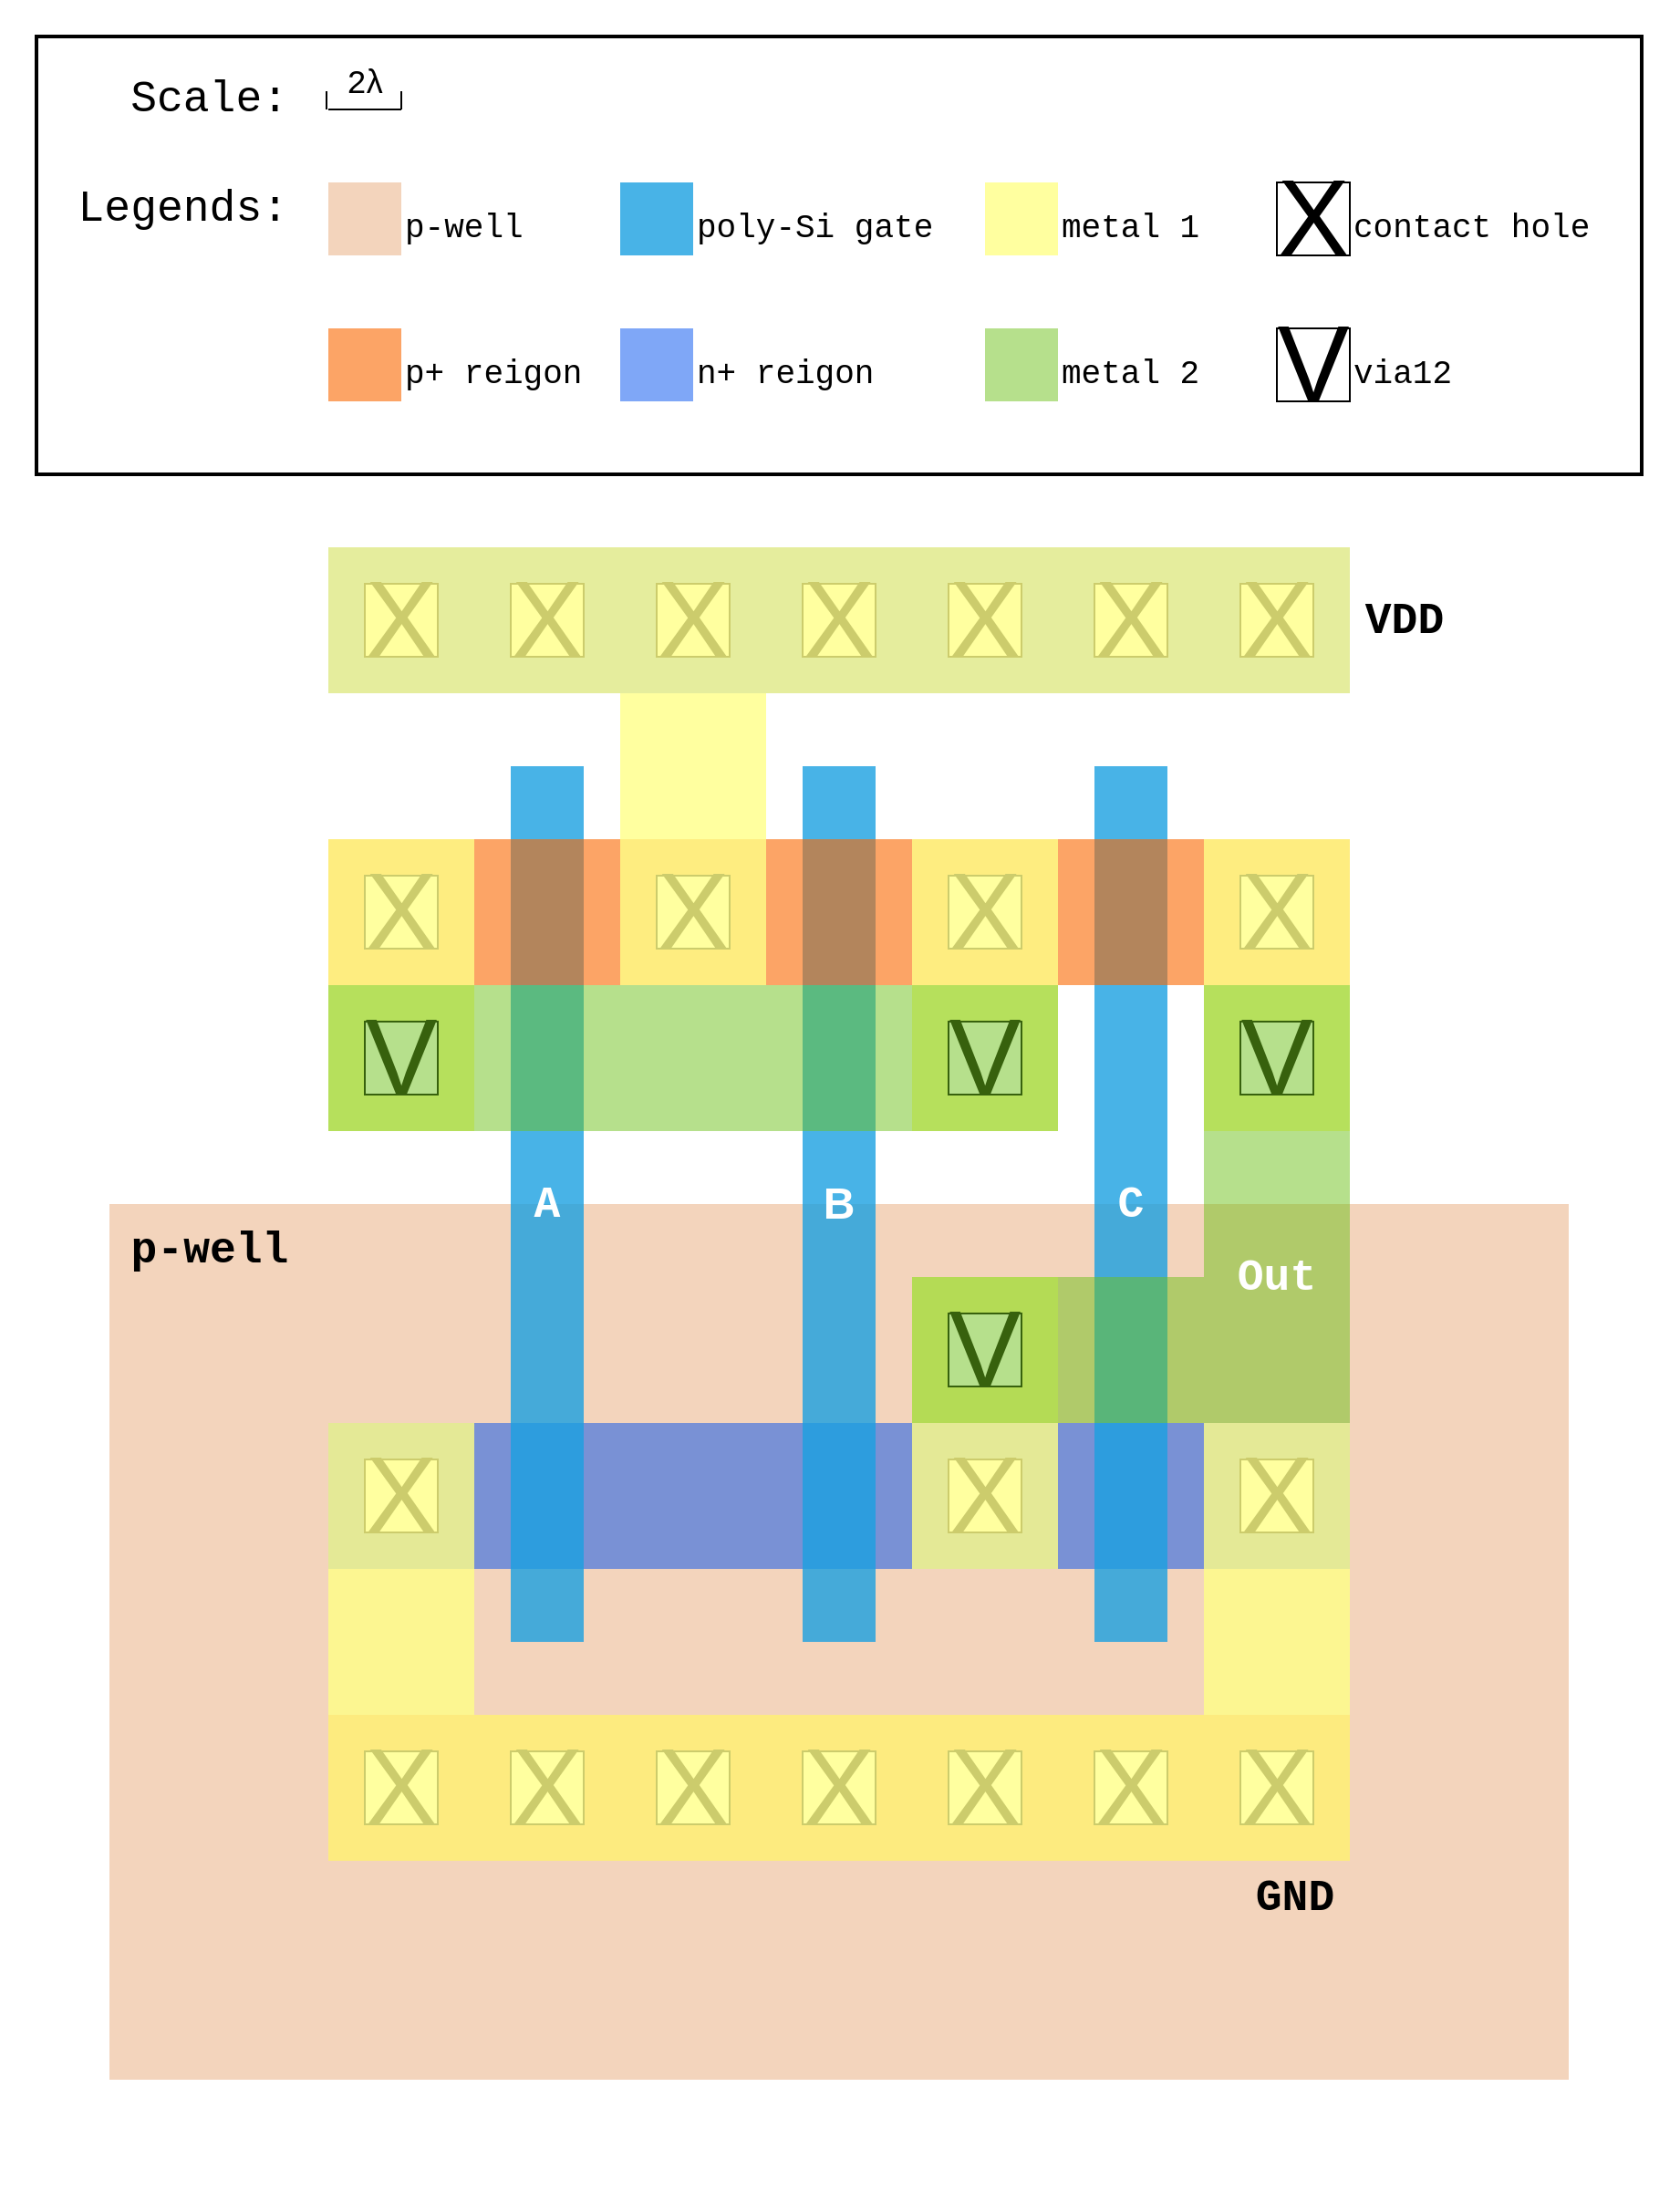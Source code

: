 <mxfile version="20.0.4" type="github">
  <diagram id="UjBWyq6lN_wpWJ8CEsgR" name="Page-1">
    <mxGraphModel dx="1896" dy="1083" grid="1" gridSize="10" guides="1" tooltips="1" connect="1" arrows="1" fold="1" page="1" pageScale="1" pageWidth="850" pageHeight="1100" math="0" shadow="0">
      <root>
        <mxCell id="0" />
        <mxCell id="1" parent="0" />
        <mxCell id="-VWM9IZ5B38HK7dgKO4f-399" value="" style="rounded=0;whiteSpace=wrap;html=1;fontFamily=Courier New;fontSize=18;fontColor=#000000;fillColor=none;strokeWidth=2;" vertex="1" parent="1">
          <mxGeometry x="80" y="320" width="880" height="240" as="geometry" />
        </mxCell>
        <mxCell id="-VWM9IZ5B38HK7dgKO4f-377" value="&lt;font style=&quot;font-size: 59px;&quot;&gt;V&lt;/font&gt;" style="rounded=0;whiteSpace=wrap;html=1;glass=0;strokeColor=default;" vertex="1" parent="1">
          <mxGeometry x="760" y="480" width="40" height="40" as="geometry" />
        </mxCell>
        <mxCell id="-VWM9IZ5B38HK7dgKO4f-378" value="&lt;font style=&quot;font-size: 59px;&quot;&gt;X&lt;/font&gt;" style="rounded=0;whiteSpace=wrap;html=1;glass=0;strokeColor=default;" vertex="1" parent="1">
          <mxGeometry x="760" y="400" width="40" height="40" as="geometry" />
        </mxCell>
        <mxCell id="-VWM9IZ5B38HK7dgKO4f-379" value="" style="endArrow=none;html=1;rounded=0;" edge="1" parent="1">
          <mxGeometry width="50" height="50" relative="1" as="geometry">
            <mxPoint x="240" y="360" as="sourcePoint" />
            <mxPoint x="280" y="360" as="targetPoint" />
          </mxGeometry>
        </mxCell>
        <mxCell id="-VWM9IZ5B38HK7dgKO4f-380" value="" style="endArrow=none;html=1;rounded=0;" edge="1" parent="1">
          <mxGeometry width="50" height="50" relative="1" as="geometry">
            <mxPoint x="280" y="360" as="sourcePoint" />
            <mxPoint x="280" y="350" as="targetPoint" />
          </mxGeometry>
        </mxCell>
        <mxCell id="-VWM9IZ5B38HK7dgKO4f-381" value="" style="endArrow=none;html=1;rounded=0;" edge="1" parent="1">
          <mxGeometry width="50" height="50" relative="1" as="geometry">
            <mxPoint x="239" y="350" as="sourcePoint" />
            <mxPoint x="239" y="360" as="targetPoint" />
          </mxGeometry>
        </mxCell>
        <mxCell id="-VWM9IZ5B38HK7dgKO4f-382" value="Scale:" style="text;html=1;strokeColor=none;fillColor=none;align=right;verticalAlign=middle;whiteSpace=wrap;rounded=0;fontFamily=Courier New;fontSize=24;fontColor=#000000;opacity=60;" vertex="1" parent="1">
          <mxGeometry x="100" y="340" width="120" height="30" as="geometry" />
        </mxCell>
        <mxCell id="-VWM9IZ5B38HK7dgKO4f-383" value="Legends:" style="text;html=1;strokeColor=none;fillColor=none;align=right;verticalAlign=middle;whiteSpace=wrap;rounded=0;fontFamily=Courier New;fontSize=24;fontColor=#000000;opacity=60;" vertex="1" parent="1">
          <mxGeometry x="100" y="400" width="120" height="30" as="geometry" />
        </mxCell>
        <mxCell id="-VWM9IZ5B38HK7dgKO4f-384" value="&lt;font style=&quot;font-size: 18px;&quot;&gt;2&lt;span style=&quot;background-color: rgb(255, 255, 255); font-family: sans-serif; text-align: start;&quot;&gt;λ&lt;/span&gt;&lt;/font&gt;" style="text;html=1;strokeColor=none;fillColor=none;align=center;verticalAlign=middle;whiteSpace=wrap;rounded=0;fontFamily=Courier New;fontSize=24;fontColor=#000000;opacity=60;" vertex="1" parent="1">
          <mxGeometry x="230" y="330" width="60" height="30" as="geometry" />
        </mxCell>
        <mxCell id="-VWM9IZ5B38HK7dgKO4f-385" value="" style="rounded=0;whiteSpace=wrap;html=1;fillColor=#E8AA7B;strokeColor=none;glass=0;opacity=50;" vertex="1" parent="1">
          <mxGeometry x="240" y="400" width="40" height="40" as="geometry" />
        </mxCell>
        <mxCell id="-VWM9IZ5B38HK7dgKO4f-386" value="p-well" style="text;html=1;strokeColor=none;fillColor=none;align=left;verticalAlign=middle;whiteSpace=wrap;rounded=0;fontFamily=Courier New;fontSize=18;fontColor=#000000;opacity=60;" vertex="1" parent="1">
          <mxGeometry x="280" y="410" width="80" height="30" as="geometry" />
        </mxCell>
        <mxCell id="-VWM9IZ5B38HK7dgKO4f-387" value="&lt;h1&gt;&lt;br&gt;&lt;/h1&gt;" style="rounded=0;whiteSpace=wrap;html=1;fillColor=#1ba1e2;strokeColor=none;glass=0;opacity=80;fontColor=#ffffff;" vertex="1" parent="1">
          <mxGeometry x="400" y="400" width="40" height="40" as="geometry" />
        </mxCell>
        <mxCell id="-VWM9IZ5B38HK7dgKO4f-388" value="poly-Si gate" style="text;html=1;strokeColor=none;fillColor=none;align=left;verticalAlign=middle;whiteSpace=wrap;rounded=0;fontFamily=Courier New;fontSize=18;fontColor=#000000;opacity=60;" vertex="1" parent="1">
          <mxGeometry x="440" y="410" width="160" height="30" as="geometry" />
        </mxCell>
        <mxCell id="-VWM9IZ5B38HK7dgKO4f-389" value="" style="rounded=0;whiteSpace=wrap;html=1;fillColor=#fa6800;strokeColor=none;glass=0;opacity=60;fontColor=#000000;" vertex="1" parent="1">
          <mxGeometry x="240" y="480" width="40" height="40" as="geometry" />
        </mxCell>
        <mxCell id="-VWM9IZ5B38HK7dgKO4f-390" value="p+ reigon" style="text;html=1;strokeColor=none;fillColor=none;align=left;verticalAlign=middle;whiteSpace=wrap;rounded=0;fontFamily=Courier New;fontSize=18;fontColor=#000000;opacity=60;" vertex="1" parent="1">
          <mxGeometry x="280" y="490" width="100" height="30" as="geometry" />
        </mxCell>
        <mxCell id="-VWM9IZ5B38HK7dgKO4f-391" value="" style="rounded=0;whiteSpace=wrap;html=1;fillColor=#0050ef;strokeColor=none;glass=0;opacity=50;fontColor=#ffffff;" vertex="1" parent="1">
          <mxGeometry x="400" y="480" width="40" height="40" as="geometry" />
        </mxCell>
        <mxCell id="-VWM9IZ5B38HK7dgKO4f-392" value="n+ reigon" style="text;html=1;strokeColor=none;fillColor=none;align=left;verticalAlign=middle;whiteSpace=wrap;rounded=0;fontFamily=Courier New;fontSize=18;fontColor=#000000;opacity=60;" vertex="1" parent="1">
          <mxGeometry x="440" y="490" width="100" height="30" as="geometry" />
        </mxCell>
        <mxCell id="-VWM9IZ5B38HK7dgKO4f-393" value="" style="rounded=0;whiteSpace=wrap;html=1;fillColor=#ffff88;strokeColor=none;glass=0;textOpacity=80;opacity=80;" vertex="1" parent="1">
          <mxGeometry x="600" y="400" width="40" height="40" as="geometry" />
        </mxCell>
        <mxCell id="-VWM9IZ5B38HK7dgKO4f-394" value="metal 1" style="text;html=1;strokeColor=none;fillColor=none;align=left;verticalAlign=middle;whiteSpace=wrap;rounded=0;fontFamily=Courier New;fontSize=18;fontColor=#000000;opacity=60;" vertex="1" parent="1">
          <mxGeometry x="640" y="410" width="100" height="30" as="geometry" />
        </mxCell>
        <mxCell id="-VWM9IZ5B38HK7dgKO4f-395" value="" style="rounded=0;whiteSpace=wrap;html=1;fillColor=#6EC21A;strokeColor=none;glass=0;textOpacity=80;opacity=50;fontColor=#ffffff;" vertex="1" parent="1">
          <mxGeometry x="600" y="480" width="40" height="40" as="geometry" />
        </mxCell>
        <mxCell id="-VWM9IZ5B38HK7dgKO4f-396" value="metal 2" style="text;html=1;strokeColor=none;fillColor=none;align=left;verticalAlign=middle;whiteSpace=wrap;rounded=0;fontFamily=Courier New;fontSize=18;fontColor=#000000;opacity=60;" vertex="1" parent="1">
          <mxGeometry x="640" y="490" width="100" height="30" as="geometry" />
        </mxCell>
        <mxCell id="-VWM9IZ5B38HK7dgKO4f-397" value="contact hole" style="text;html=1;strokeColor=none;fillColor=none;align=left;verticalAlign=middle;whiteSpace=wrap;rounded=0;fontFamily=Courier New;fontSize=18;fontColor=#000000;opacity=60;" vertex="1" parent="1">
          <mxGeometry x="800" y="410" width="140" height="30" as="geometry" />
        </mxCell>
        <mxCell id="-VWM9IZ5B38HK7dgKO4f-398" value="via12" style="text;html=1;strokeColor=none;fillColor=none;align=left;verticalAlign=middle;whiteSpace=wrap;rounded=0;fontFamily=Courier New;fontSize=18;fontColor=#000000;opacity=60;" vertex="1" parent="1">
          <mxGeometry x="800" y="490" width="140" height="30" as="geometry" />
        </mxCell>
        <mxCell id="-VWM9IZ5B38HK7dgKO4f-400" value="" style="rounded=0;whiteSpace=wrap;html=1;fillColor=#E8AA7B;strokeColor=none;glass=0;opacity=50;" vertex="1" parent="1">
          <mxGeometry x="120" y="960" width="800" height="480" as="geometry" />
        </mxCell>
        <mxCell id="-VWM9IZ5B38HK7dgKO4f-401" value="" style="rounded=0;whiteSpace=wrap;html=1;fillColor=#0050ef;strokeColor=none;glass=0;opacity=50;fontColor=#ffffff;" vertex="1" parent="1">
          <mxGeometry x="240" y="1080" width="560" height="80" as="geometry" />
        </mxCell>
        <mxCell id="-VWM9IZ5B38HK7dgKO4f-402" value="&lt;font style=&quot;font-size: 59px;&quot;&gt;X&lt;/font&gt;" style="rounded=0;whiteSpace=wrap;html=1;glass=0;strokeColor=default;" vertex="1" parent="1">
          <mxGeometry x="260" y="1100" width="40" height="40" as="geometry" />
        </mxCell>
        <mxCell id="-VWM9IZ5B38HK7dgKO4f-403" value="" style="rounded=0;whiteSpace=wrap;html=1;fillColor=#ffff88;strokeColor=none;glass=0;textOpacity=80;opacity=80;" vertex="1" parent="1">
          <mxGeometry x="240" y="1080" width="80" height="80" as="geometry" />
        </mxCell>
        <mxCell id="-VWM9IZ5B38HK7dgKO4f-404" value="&lt;h1&gt;B&lt;/h1&gt;" style="rounded=0;whiteSpace=wrap;html=1;fillColor=#1ba1e2;strokeColor=none;glass=0;opacity=80;fontColor=#ffffff;" vertex="1" parent="1">
          <mxGeometry x="500" y="720" width="40" height="480" as="geometry" />
        </mxCell>
        <mxCell id="-VWM9IZ5B38HK7dgKO4f-405" value="&lt;font style=&quot;font-size: 59px;&quot;&gt;X&lt;/font&gt;" style="rounded=0;whiteSpace=wrap;html=1;glass=0;strokeColor=default;" vertex="1" parent="1">
          <mxGeometry x="580" y="1100" width="40" height="40" as="geometry" />
        </mxCell>
        <mxCell id="-VWM9IZ5B38HK7dgKO4f-406" value="&lt;font style=&quot;font-size: 59px;&quot;&gt;X&lt;/font&gt;" style="rounded=0;whiteSpace=wrap;html=1;glass=0;strokeColor=default;" vertex="1" parent="1">
          <mxGeometry x="740" y="1100" width="40" height="40" as="geometry" />
        </mxCell>
        <mxCell id="-VWM9IZ5B38HK7dgKO4f-407" value="" style="rounded=0;whiteSpace=wrap;html=1;fillColor=#ffff88;strokeColor=none;glass=0;textOpacity=80;opacity=80;" vertex="1" parent="1">
          <mxGeometry x="560" y="1080" width="80" height="80" as="geometry" />
        </mxCell>
        <mxCell id="-VWM9IZ5B38HK7dgKO4f-408" value="" style="rounded=0;whiteSpace=wrap;html=1;fillColor=#ffff88;strokeColor=none;glass=0;textOpacity=80;opacity=80;" vertex="1" parent="1">
          <mxGeometry x="720" y="1080" width="80" height="80" as="geometry" />
        </mxCell>
        <mxCell id="-VWM9IZ5B38HK7dgKO4f-409" value="&lt;h1&gt;&lt;font face=&quot;Courier New&quot; style=&quot;font-size: 24px;&quot;&gt;C&lt;/font&gt;&lt;/h1&gt;" style="rounded=0;whiteSpace=wrap;html=1;fillColor=#1ba1e2;strokeColor=none;glass=0;opacity=80;fontColor=#ffffff;" vertex="1" parent="1">
          <mxGeometry x="660" y="720" width="40" height="480" as="geometry" />
        </mxCell>
        <mxCell id="-VWM9IZ5B38HK7dgKO4f-410" value="&lt;h1&gt;&lt;font face=&quot;Courier New&quot; style=&quot;font-size: 24px;&quot;&gt;A&lt;/font&gt;&lt;/h1&gt;" style="rounded=0;whiteSpace=wrap;html=1;fillColor=#1ba1e2;strokeColor=none;glass=0;opacity=80;fontColor=#ffffff;" vertex="1" parent="1">
          <mxGeometry x="340" y="720" width="40" height="480" as="geometry" />
        </mxCell>
        <mxCell id="-VWM9IZ5B38HK7dgKO4f-411" value="" style="rounded=0;whiteSpace=wrap;html=1;fillColor=#fa6800;strokeColor=none;glass=0;opacity=50;fontColor=#000000;" vertex="1" parent="1">
          <mxGeometry x="240" y="1240" width="560" height="80" as="geometry" />
        </mxCell>
        <mxCell id="-VWM9IZ5B38HK7dgKO4f-412" value="" style="rounded=0;whiteSpace=wrap;html=1;fillColor=#ffff88;strokeColor=none;glass=0;textOpacity=80;opacity=80;" vertex="1" parent="1">
          <mxGeometry x="240" y="1160" width="80" height="80" as="geometry" />
        </mxCell>
        <mxCell id="-VWM9IZ5B38HK7dgKO4f-413" value="&lt;font style=&quot;font-size: 59px;&quot;&gt;X&lt;/font&gt;" style="rounded=0;whiteSpace=wrap;html=1;glass=0;strokeColor=default;" vertex="1" parent="1">
          <mxGeometry x="260" y="1260" width="40" height="40" as="geometry" />
        </mxCell>
        <mxCell id="-VWM9IZ5B38HK7dgKO4f-414" value="&lt;font style=&quot;font-size: 59px;&quot;&gt;X&lt;/font&gt;" style="rounded=0;whiteSpace=wrap;html=1;glass=0;strokeColor=default;" vertex="1" parent="1">
          <mxGeometry x="340" y="1260" width="40" height="40" as="geometry" />
        </mxCell>
        <mxCell id="-VWM9IZ5B38HK7dgKO4f-415" value="&lt;font style=&quot;font-size: 59px;&quot;&gt;X&lt;/font&gt;" style="rounded=0;whiteSpace=wrap;html=1;glass=0;strokeColor=default;" vertex="1" parent="1">
          <mxGeometry x="420" y="1260" width="40" height="40" as="geometry" />
        </mxCell>
        <mxCell id="-VWM9IZ5B38HK7dgKO4f-416" value="&lt;font style=&quot;font-size: 59px;&quot;&gt;X&lt;/font&gt;" style="rounded=0;whiteSpace=wrap;html=1;glass=0;strokeColor=default;" vertex="1" parent="1">
          <mxGeometry x="500" y="1260" width="40" height="40" as="geometry" />
        </mxCell>
        <mxCell id="-VWM9IZ5B38HK7dgKO4f-417" value="" style="rounded=0;whiteSpace=wrap;html=1;fillColor=#ffff88;strokeColor=none;glass=0;textOpacity=80;opacity=80;" vertex="1" parent="1">
          <mxGeometry x="240" y="1240" width="80" height="80" as="geometry" />
        </mxCell>
        <mxCell id="-VWM9IZ5B38HK7dgKO4f-418" value="" style="rounded=0;whiteSpace=wrap;html=1;fillColor=#ffff88;strokeColor=none;glass=0;textOpacity=80;opacity=80;" vertex="1" parent="1">
          <mxGeometry x="320" y="1240" width="80" height="80" as="geometry" />
        </mxCell>
        <mxCell id="-VWM9IZ5B38HK7dgKO4f-419" value="" style="rounded=0;whiteSpace=wrap;html=1;fillColor=#ffff88;strokeColor=none;glass=0;textOpacity=80;opacity=80;" vertex="1" parent="1">
          <mxGeometry x="400" y="1240" width="80" height="80" as="geometry" />
        </mxCell>
        <mxCell id="-VWM9IZ5B38HK7dgKO4f-420" value="" style="rounded=0;whiteSpace=wrap;html=1;fillColor=#ffff88;strokeColor=none;glass=0;textOpacity=80;opacity=80;" vertex="1" parent="1">
          <mxGeometry x="480" y="1240" width="80" height="80" as="geometry" />
        </mxCell>
        <mxCell id="-VWM9IZ5B38HK7dgKO4f-421" value="" style="rounded=0;whiteSpace=wrap;html=1;fillColor=#fa6800;strokeColor=none;glass=0;opacity=60;fontColor=#000000;" vertex="1" parent="1">
          <mxGeometry x="240" y="760" width="560" height="80" as="geometry" />
        </mxCell>
        <mxCell id="-VWM9IZ5B38HK7dgKO4f-422" value="&lt;font style=&quot;font-size: 59px;&quot;&gt;X&lt;/font&gt;" style="rounded=0;whiteSpace=wrap;html=1;glass=0;strokeColor=default;" vertex="1" parent="1">
          <mxGeometry x="420" y="780" width="40" height="40" as="geometry" />
        </mxCell>
        <mxCell id="-VWM9IZ5B38HK7dgKO4f-423" value="&lt;font style=&quot;font-size: 59px;&quot;&gt;X&lt;/font&gt;" style="rounded=0;whiteSpace=wrap;html=1;glass=0;strokeColor=default;" vertex="1" parent="1">
          <mxGeometry x="580" y="780" width="40" height="40" as="geometry" />
        </mxCell>
        <mxCell id="-VWM9IZ5B38HK7dgKO4f-424" value="&lt;font style=&quot;font-size: 59px;&quot;&gt;X&lt;/font&gt;" style="rounded=0;whiteSpace=wrap;html=1;glass=0;strokeColor=default;" vertex="1" parent="1">
          <mxGeometry x="740" y="780" width="40" height="40" as="geometry" />
        </mxCell>
        <mxCell id="-VWM9IZ5B38HK7dgKO4f-425" value="" style="rounded=0;whiteSpace=wrap;html=1;fillColor=#ffff88;strokeColor=none;glass=0;textOpacity=80;opacity=80;" vertex="1" parent="1">
          <mxGeometry x="720" y="760" width="80" height="80" as="geometry" />
        </mxCell>
        <mxCell id="-VWM9IZ5B38HK7dgKO4f-426" value="" style="rounded=0;whiteSpace=wrap;html=1;fillColor=#ffff88;strokeColor=none;glass=0;textOpacity=80;opacity=80;" vertex="1" parent="1">
          <mxGeometry x="560" y="760" width="80" height="80" as="geometry" />
        </mxCell>
        <mxCell id="-VWM9IZ5B38HK7dgKO4f-427" value="" style="rounded=0;whiteSpace=wrap;html=1;fillColor=#ffff88;strokeColor=none;glass=0;textOpacity=80;opacity=80;" vertex="1" parent="1">
          <mxGeometry x="400" y="760" width="80" height="80" as="geometry" />
        </mxCell>
        <mxCell id="-VWM9IZ5B38HK7dgKO4f-428" value="&lt;font style=&quot;font-size: 59px;&quot;&gt;X&lt;/font&gt;" style="rounded=0;whiteSpace=wrap;html=1;glass=0;strokeColor=default;" vertex="1" parent="1">
          <mxGeometry x="580" y="1260" width="40" height="40" as="geometry" />
        </mxCell>
        <mxCell id="-VWM9IZ5B38HK7dgKO4f-429" value="" style="rounded=0;whiteSpace=wrap;html=1;fillColor=#ffff88;strokeColor=none;glass=0;textOpacity=80;opacity=80;" vertex="1" parent="1">
          <mxGeometry x="560" y="1240" width="80" height="80" as="geometry" />
        </mxCell>
        <mxCell id="-VWM9IZ5B38HK7dgKO4f-430" value="&lt;font style=&quot;font-size: 59px;&quot;&gt;X&lt;/font&gt;" style="rounded=0;whiteSpace=wrap;html=1;glass=0;strokeColor=default;" vertex="1" parent="1">
          <mxGeometry x="660" y="1260" width="40" height="40" as="geometry" />
        </mxCell>
        <mxCell id="-VWM9IZ5B38HK7dgKO4f-431" value="" style="rounded=0;whiteSpace=wrap;html=1;fillColor=#ffff88;strokeColor=none;glass=0;textOpacity=80;opacity=80;" vertex="1" parent="1">
          <mxGeometry x="640" y="1240" width="80" height="80" as="geometry" />
        </mxCell>
        <mxCell id="-VWM9IZ5B38HK7dgKO4f-432" value="&lt;font style=&quot;font-size: 59px;&quot;&gt;X&lt;/font&gt;" style="rounded=0;whiteSpace=wrap;html=1;glass=0;strokeColor=default;" vertex="1" parent="1">
          <mxGeometry x="740" y="1260" width="40" height="40" as="geometry" />
        </mxCell>
        <mxCell id="-VWM9IZ5B38HK7dgKO4f-433" value="" style="rounded=0;whiteSpace=wrap;html=1;fillColor=#ffff88;strokeColor=none;glass=0;textOpacity=80;opacity=80;" vertex="1" parent="1">
          <mxGeometry x="720" y="1240" width="80" height="80" as="geometry" />
        </mxCell>
        <mxCell id="-VWM9IZ5B38HK7dgKO4f-434" value="" style="rounded=0;whiteSpace=wrap;html=1;fillColor=#ffff88;strokeColor=none;glass=0;textOpacity=80;opacity=80;" vertex="1" parent="1">
          <mxGeometry x="400" y="680" width="80" height="80" as="geometry" />
        </mxCell>
        <mxCell id="-VWM9IZ5B38HK7dgKO4f-435" value="" style="rounded=0;whiteSpace=wrap;html=1;fillColor=#ffff88;strokeColor=none;glass=0;textOpacity=80;opacity=80;" vertex="1" parent="1">
          <mxGeometry x="720" y="1160" width="80" height="80" as="geometry" />
        </mxCell>
        <mxCell id="-VWM9IZ5B38HK7dgKO4f-436" value="" style="rounded=0;whiteSpace=wrap;html=1;fillColor=#ffff88;strokeColor=none;glass=0;textOpacity=80;opacity=80;" vertex="1" parent="1">
          <mxGeometry x="560" y="840" width="80" height="80" as="geometry" />
        </mxCell>
        <mxCell id="-VWM9IZ5B38HK7dgKO4f-437" value="&lt;font style=&quot;font-size: 59px;&quot;&gt;V&lt;/font&gt;" style="rounded=0;whiteSpace=wrap;html=1;glass=0;strokeColor=default;" vertex="1" parent="1">
          <mxGeometry x="580" y="860" width="40" height="40" as="geometry" />
        </mxCell>
        <mxCell id="-VWM9IZ5B38HK7dgKO4f-438" value="" style="rounded=0;whiteSpace=wrap;html=1;fillColor=#ffff88;strokeColor=none;glass=0;textOpacity=80;opacity=80;" vertex="1" parent="1">
          <mxGeometry x="240" y="840" width="80" height="80" as="geometry" />
        </mxCell>
        <mxCell id="-VWM9IZ5B38HK7dgKO4f-439" value="&lt;font style=&quot;font-size: 59px;&quot;&gt;V&lt;/font&gt;" style="rounded=0;whiteSpace=wrap;html=1;glass=0;strokeColor=default;" vertex="1" parent="1">
          <mxGeometry x="260" y="860" width="40" height="40" as="geometry" />
        </mxCell>
        <mxCell id="-VWM9IZ5B38HK7dgKO4f-440" value="" style="rounded=0;whiteSpace=wrap;html=1;fillColor=#6EC21A;strokeColor=none;glass=0;textOpacity=80;opacity=50;fontColor=#ffffff;" vertex="1" parent="1">
          <mxGeometry x="240" y="840" width="400" height="80" as="geometry" />
        </mxCell>
        <mxCell id="-VWM9IZ5B38HK7dgKO4f-441" value="" style="rounded=0;whiteSpace=wrap;html=1;fillColor=#ffff88;strokeColor=none;glass=0;textOpacity=80;opacity=80;" vertex="1" parent="1">
          <mxGeometry x="560" y="1000" width="80" height="80" as="geometry" />
        </mxCell>
        <mxCell id="-VWM9IZ5B38HK7dgKO4f-442" value="&lt;font style=&quot;font-size: 59px;&quot;&gt;V&lt;/font&gt;" style="rounded=0;whiteSpace=wrap;html=1;glass=0;strokeColor=default;" vertex="1" parent="1">
          <mxGeometry x="580" y="1020" width="40" height="40" as="geometry" />
        </mxCell>
        <mxCell id="-VWM9IZ5B38HK7dgKO4f-443" value="" style="rounded=0;whiteSpace=wrap;html=1;fillColor=#ffff88;strokeColor=none;glass=0;textOpacity=80;opacity=80;" vertex="1" parent="1">
          <mxGeometry x="720" y="840" width="80" height="80" as="geometry" />
        </mxCell>
        <mxCell id="-VWM9IZ5B38HK7dgKO4f-444" value="&lt;font style=&quot;font-size: 59px;&quot;&gt;V&lt;/font&gt;" style="rounded=0;whiteSpace=wrap;html=1;glass=0;strokeColor=default;" vertex="1" parent="1">
          <mxGeometry x="740" y="860" width="40" height="40" as="geometry" />
        </mxCell>
        <mxCell id="-VWM9IZ5B38HK7dgKO4f-445" value="&lt;h1&gt;&lt;br&gt;&lt;/h1&gt;" style="rounded=0;whiteSpace=wrap;html=1;fillColor=#6EC21A;strokeColor=none;glass=0;textOpacity=80;opacity=50;fontColor=#ffffff;" vertex="1" parent="1">
          <mxGeometry x="560" y="1000" width="240" height="80" as="geometry" />
        </mxCell>
        <mxCell id="-VWM9IZ5B38HK7dgKO4f-446" value="" style="rounded=0;whiteSpace=wrap;html=1;fillColor=#6EC21A;strokeColor=none;glass=0;textOpacity=80;opacity=50;fontColor=#ffffff;" vertex="1" parent="1">
          <mxGeometry x="720" y="840" width="80" height="160" as="geometry" />
        </mxCell>
        <mxCell id="-VWM9IZ5B38HK7dgKO4f-447" value="" style="rounded=0;whiteSpace=wrap;html=1;fillColor=#0050ef;strokeColor=none;glass=0;opacity=50;fontColor=#ffffff;" vertex="1" parent="1">
          <mxGeometry x="240" y="600" width="560" height="80" as="geometry" />
        </mxCell>
        <mxCell id="-VWM9IZ5B38HK7dgKO4f-448" value="&lt;font style=&quot;font-size: 59px;&quot;&gt;X&lt;/font&gt;" style="rounded=0;whiteSpace=wrap;html=1;glass=0;strokeColor=default;" vertex="1" parent="1">
          <mxGeometry x="260" y="780" width="40" height="40" as="geometry" />
        </mxCell>
        <mxCell id="-VWM9IZ5B38HK7dgKO4f-449" value="" style="rounded=0;whiteSpace=wrap;html=1;fillColor=#ffff88;strokeColor=none;glass=0;textOpacity=80;opacity=80;" vertex="1" parent="1">
          <mxGeometry x="240" y="760" width="80" height="80" as="geometry" />
        </mxCell>
        <mxCell id="-VWM9IZ5B38HK7dgKO4f-450" value="&lt;font style=&quot;font-size: 59px;&quot;&gt;X&lt;/font&gt;" style="rounded=0;whiteSpace=wrap;html=1;glass=0;strokeColor=default;" vertex="1" parent="1">
          <mxGeometry x="420" y="620" width="40" height="40" as="geometry" />
        </mxCell>
        <mxCell id="-VWM9IZ5B38HK7dgKO4f-451" value="" style="rounded=0;whiteSpace=wrap;html=1;fillColor=#ffff88;strokeColor=none;glass=0;textOpacity=80;opacity=80;" vertex="1" parent="1">
          <mxGeometry x="400" y="600" width="80" height="80" as="geometry" />
        </mxCell>
        <mxCell id="-VWM9IZ5B38HK7dgKO4f-452" value="&lt;font style=&quot;font-size: 59px;&quot;&gt;X&lt;/font&gt;" style="rounded=0;whiteSpace=wrap;html=1;glass=0;strokeColor=default;" vertex="1" parent="1">
          <mxGeometry x="500" y="620" width="40" height="40" as="geometry" />
        </mxCell>
        <mxCell id="-VWM9IZ5B38HK7dgKO4f-453" value="" style="rounded=0;whiteSpace=wrap;html=1;fillColor=#ffff88;strokeColor=none;glass=0;textOpacity=80;opacity=80;" vertex="1" parent="1">
          <mxGeometry x="480" y="600" width="80" height="80" as="geometry" />
        </mxCell>
        <mxCell id="-VWM9IZ5B38HK7dgKO4f-454" value="&lt;font style=&quot;font-size: 59px;&quot;&gt;X&lt;/font&gt;" style="rounded=0;whiteSpace=wrap;html=1;glass=0;strokeColor=default;" vertex="1" parent="1">
          <mxGeometry x="340" y="620" width="40" height="40" as="geometry" />
        </mxCell>
        <mxCell id="-VWM9IZ5B38HK7dgKO4f-455" value="" style="rounded=0;whiteSpace=wrap;html=1;fillColor=#ffff88;strokeColor=none;glass=0;textOpacity=80;opacity=80;" vertex="1" parent="1">
          <mxGeometry x="320" y="600" width="80" height="80" as="geometry" />
        </mxCell>
        <mxCell id="-VWM9IZ5B38HK7dgKO4f-456" value="&lt;font style=&quot;font-size: 59px;&quot;&gt;X&lt;/font&gt;" style="rounded=0;whiteSpace=wrap;html=1;glass=0;strokeColor=default;" vertex="1" parent="1">
          <mxGeometry x="260" y="620" width="40" height="40" as="geometry" />
        </mxCell>
        <mxCell id="-VWM9IZ5B38HK7dgKO4f-457" value="" style="rounded=0;whiteSpace=wrap;html=1;fillColor=#ffff88;strokeColor=none;glass=0;textOpacity=80;opacity=80;" vertex="1" parent="1">
          <mxGeometry x="240" y="600" width="80" height="80" as="geometry" />
        </mxCell>
        <mxCell id="-VWM9IZ5B38HK7dgKO4f-458" value="&lt;font style=&quot;font-size: 59px;&quot;&gt;X&lt;/font&gt;" style="rounded=0;whiteSpace=wrap;html=1;glass=0;strokeColor=default;" vertex="1" parent="1">
          <mxGeometry x="580" y="620" width="40" height="40" as="geometry" />
        </mxCell>
        <mxCell id="-VWM9IZ5B38HK7dgKO4f-459" value="" style="rounded=0;whiteSpace=wrap;html=1;fillColor=#ffff88;strokeColor=none;glass=0;textOpacity=80;opacity=80;" vertex="1" parent="1">
          <mxGeometry x="560" y="600" width="80" height="80" as="geometry" />
        </mxCell>
        <mxCell id="-VWM9IZ5B38HK7dgKO4f-460" value="&lt;font style=&quot;font-size: 59px;&quot;&gt;X&lt;/font&gt;" style="rounded=0;whiteSpace=wrap;html=1;glass=0;strokeColor=default;" vertex="1" parent="1">
          <mxGeometry x="660" y="620" width="40" height="40" as="geometry" />
        </mxCell>
        <mxCell id="-VWM9IZ5B38HK7dgKO4f-461" value="" style="rounded=0;whiteSpace=wrap;html=1;fillColor=#ffff88;strokeColor=none;glass=0;textOpacity=80;opacity=80;" vertex="1" parent="1">
          <mxGeometry x="640" y="600" width="80" height="80" as="geometry" />
        </mxCell>
        <mxCell id="-VWM9IZ5B38HK7dgKO4f-462" value="&lt;font style=&quot;font-size: 59px;&quot;&gt;X&lt;/font&gt;" style="rounded=0;whiteSpace=wrap;html=1;glass=0;strokeColor=default;" vertex="1" parent="1">
          <mxGeometry x="740" y="620" width="40" height="40" as="geometry" />
        </mxCell>
        <mxCell id="-VWM9IZ5B38HK7dgKO4f-463" value="" style="rounded=0;whiteSpace=wrap;html=1;fillColor=#ffff88;strokeColor=none;glass=0;textOpacity=80;opacity=80;" vertex="1" parent="1">
          <mxGeometry x="720" y="600" width="80" height="80" as="geometry" />
        </mxCell>
        <mxCell id="-VWM9IZ5B38HK7dgKO4f-464" value="&lt;h1&gt;&lt;font face=&quot;Courier New&quot;&gt;p-well&lt;/font&gt;&lt;/h1&gt;" style="text;html=1;strokeColor=none;fillColor=none;align=center;verticalAlign=middle;whiteSpace=wrap;rounded=0;" vertex="1" parent="1">
          <mxGeometry x="120" y="970" width="110" height="30" as="geometry" />
        </mxCell>
        <mxCell id="-VWM9IZ5B38HK7dgKO4f-465" value="&lt;h1 style=&quot;color: rgb(255, 255, 255); font-family: Helvetica;&quot;&gt;&lt;font style=&quot;font-size: 24px;&quot; face=&quot;Courier New&quot;&gt;Out&lt;/font&gt;&lt;/h1&gt;" style="text;html=1;strokeColor=none;fillColor=none;align=center;verticalAlign=middle;whiteSpace=wrap;rounded=0;fontFamily=Courier New;fontSize=24;" vertex="1" parent="1">
          <mxGeometry x="710" y="960" width="100" height="60" as="geometry" />
        </mxCell>
        <mxCell id="-VWM9IZ5B38HK7dgKO4f-466" value="&lt;h1 style=&quot;font-family: Helvetica;&quot;&gt;&lt;font style=&quot;font-size: 24px;&quot; face=&quot;Courier New&quot;&gt;GND&lt;/font&gt;&lt;/h1&gt;" style="text;html=1;strokeColor=none;fillColor=none;align=center;verticalAlign=middle;whiteSpace=wrap;rounded=0;fontFamily=Courier New;fontSize=24;" vertex="1" parent="1">
          <mxGeometry x="720" y="1300" width="100" height="60" as="geometry" />
        </mxCell>
        <mxCell id="-VWM9IZ5B38HK7dgKO4f-467" value="&lt;h1 style=&quot;font-family: Helvetica;&quot;&gt;&lt;font style=&quot;font-size: 24px;&quot; face=&quot;Courier New&quot;&gt;VDD&lt;/font&gt;&lt;/h1&gt;" style="text;html=1;strokeColor=none;fillColor=none;align=center;verticalAlign=middle;whiteSpace=wrap;rounded=0;fontFamily=Courier New;fontSize=24;" vertex="1" parent="1">
          <mxGeometry x="780" y="600" width="100" height="60" as="geometry" />
        </mxCell>
        <mxCell id="-VWM9IZ5B38HK7dgKO4f-469" value="" style="rounded=0;whiteSpace=wrap;html=1;fontFamily=Courier New;fontSize=18;fontColor=#000000;strokeWidth=2;fillColor=none;strokeColor=none;" vertex="1" parent="1">
          <mxGeometry x="60" y="300" width="920" height="1200" as="geometry" />
        </mxCell>
      </root>
    </mxGraphModel>
  </diagram>
</mxfile>
